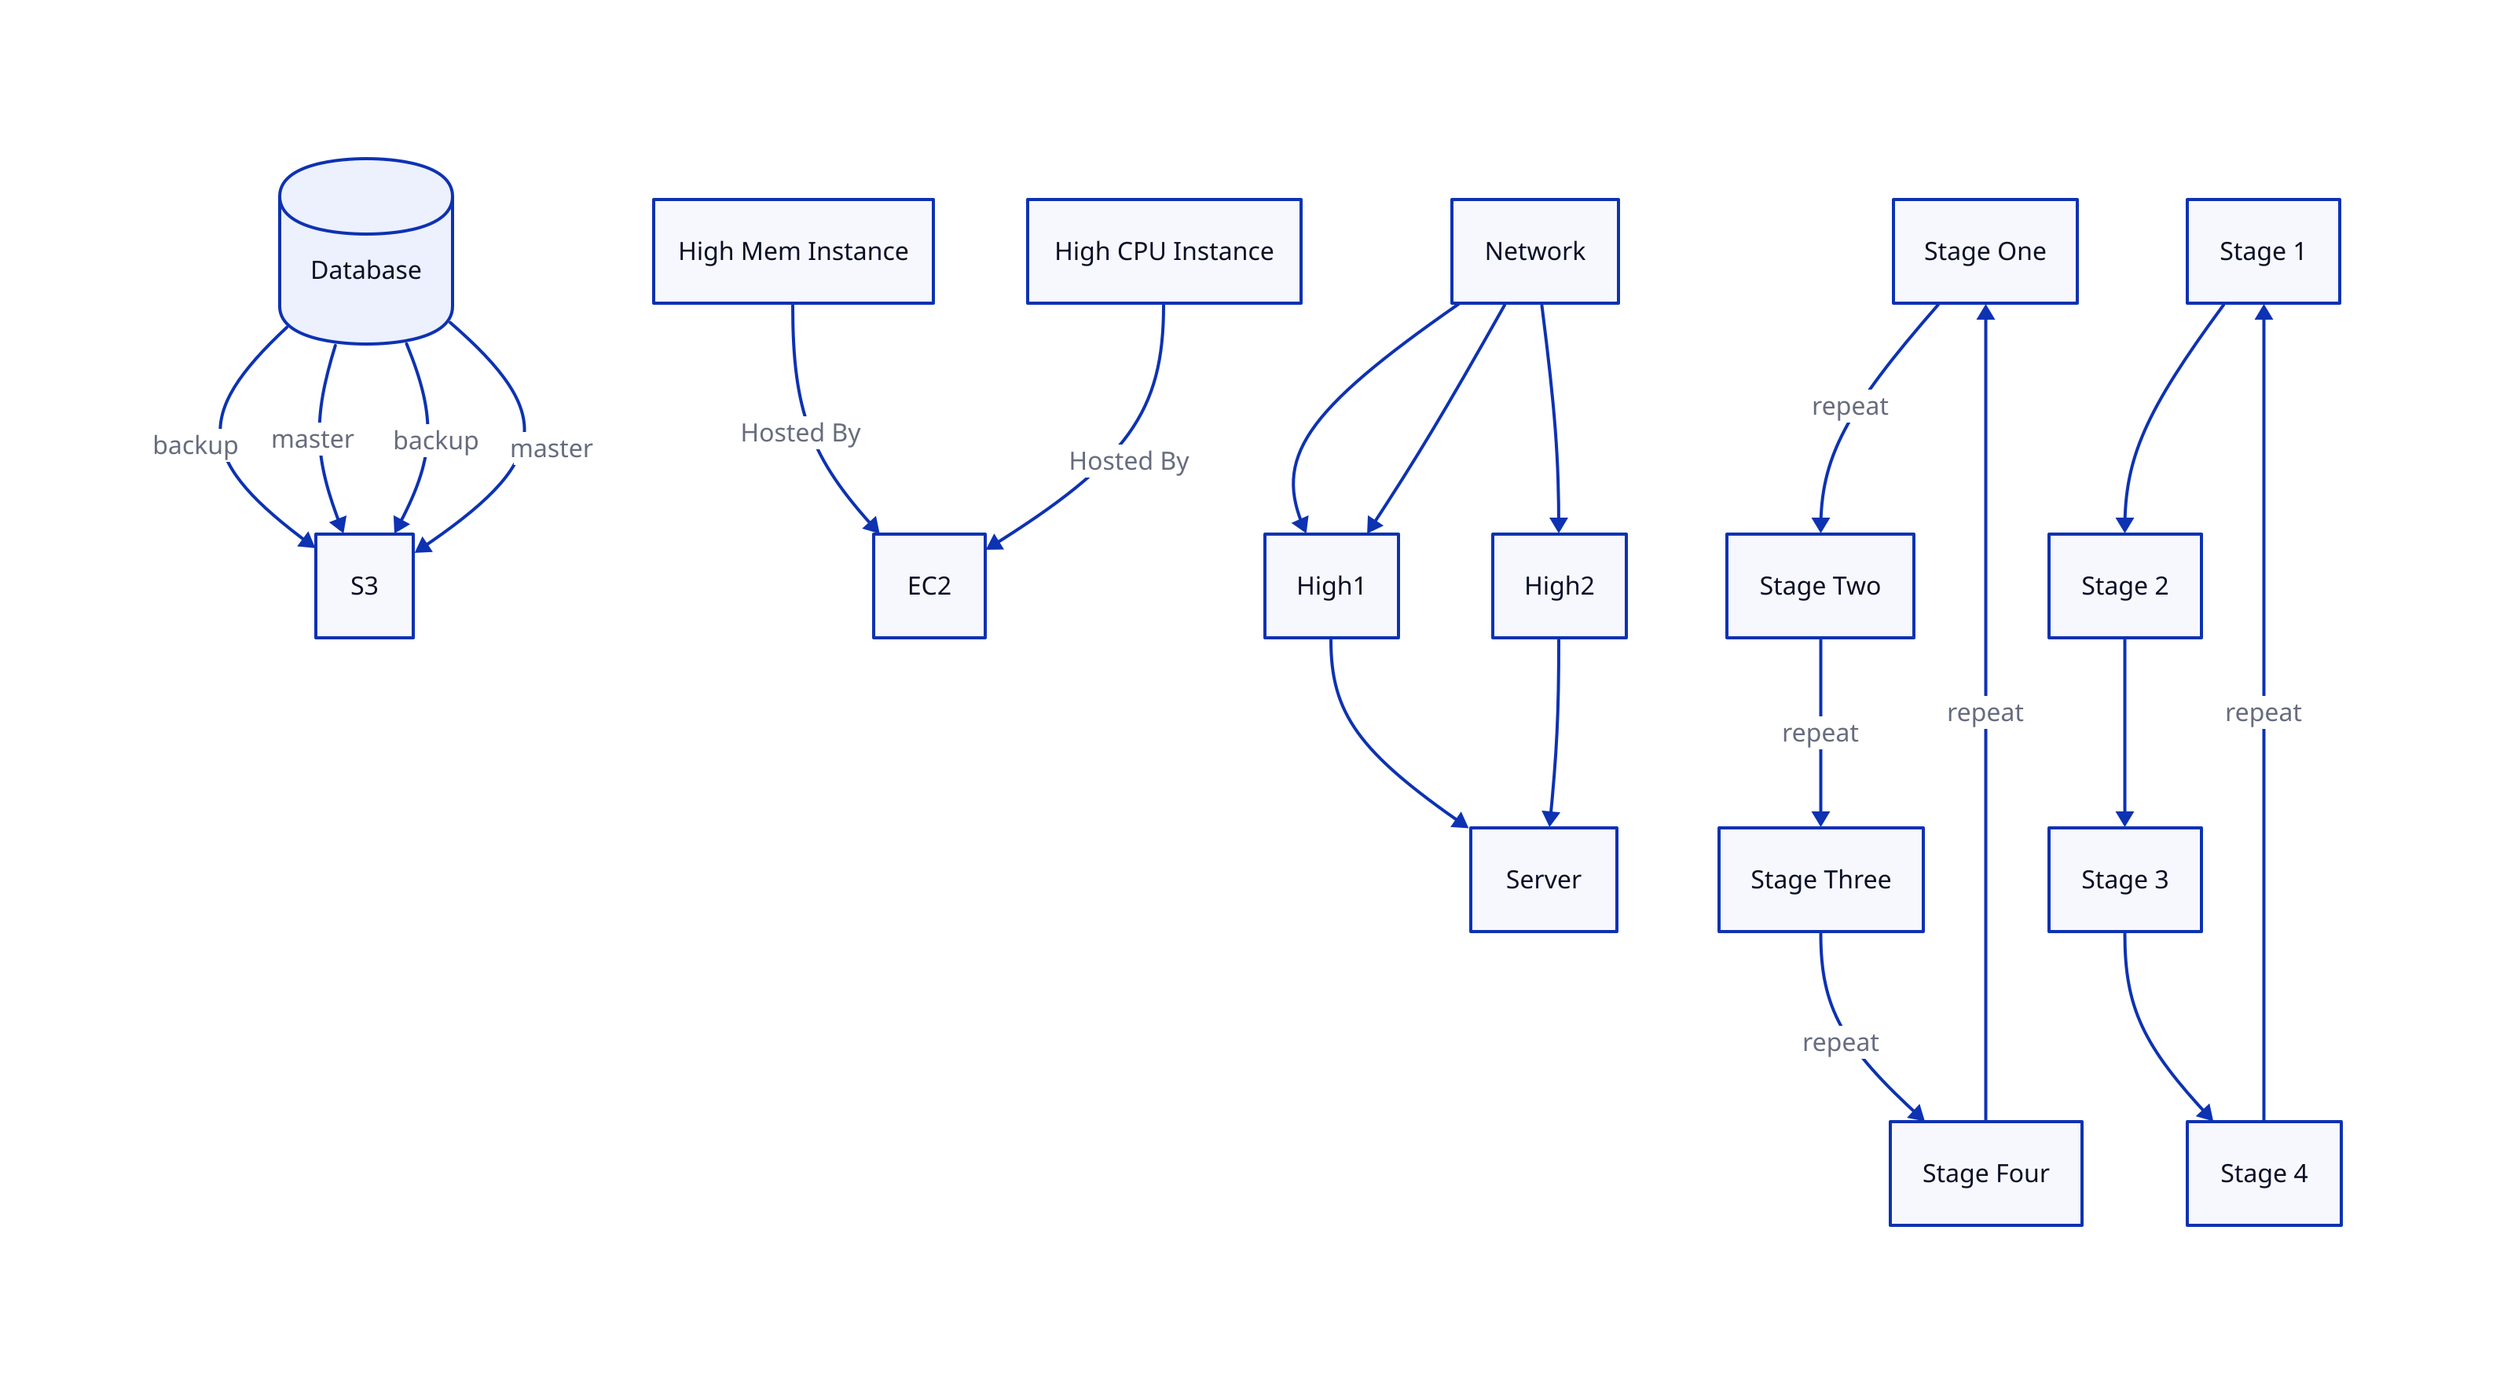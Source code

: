 Database.shape: cylinder
S3

Database -> S3: backup
Database -> S3: master
Database -> S3: backup
Database -> S3: master

High Mem Instance -> EC2: Hosted By
High CPU Instance -> EC2: Hosted By

High1 -> Server <- High2 <- Network -> High1 <- Network

Stage One -> Stage Two -> Stage Three -> Stage Four -> Stage One: repeat

Stage 1 -> Stage 2 -> Stage 3 -> Stage 4
Stage 4 -> Stage 1: repeat